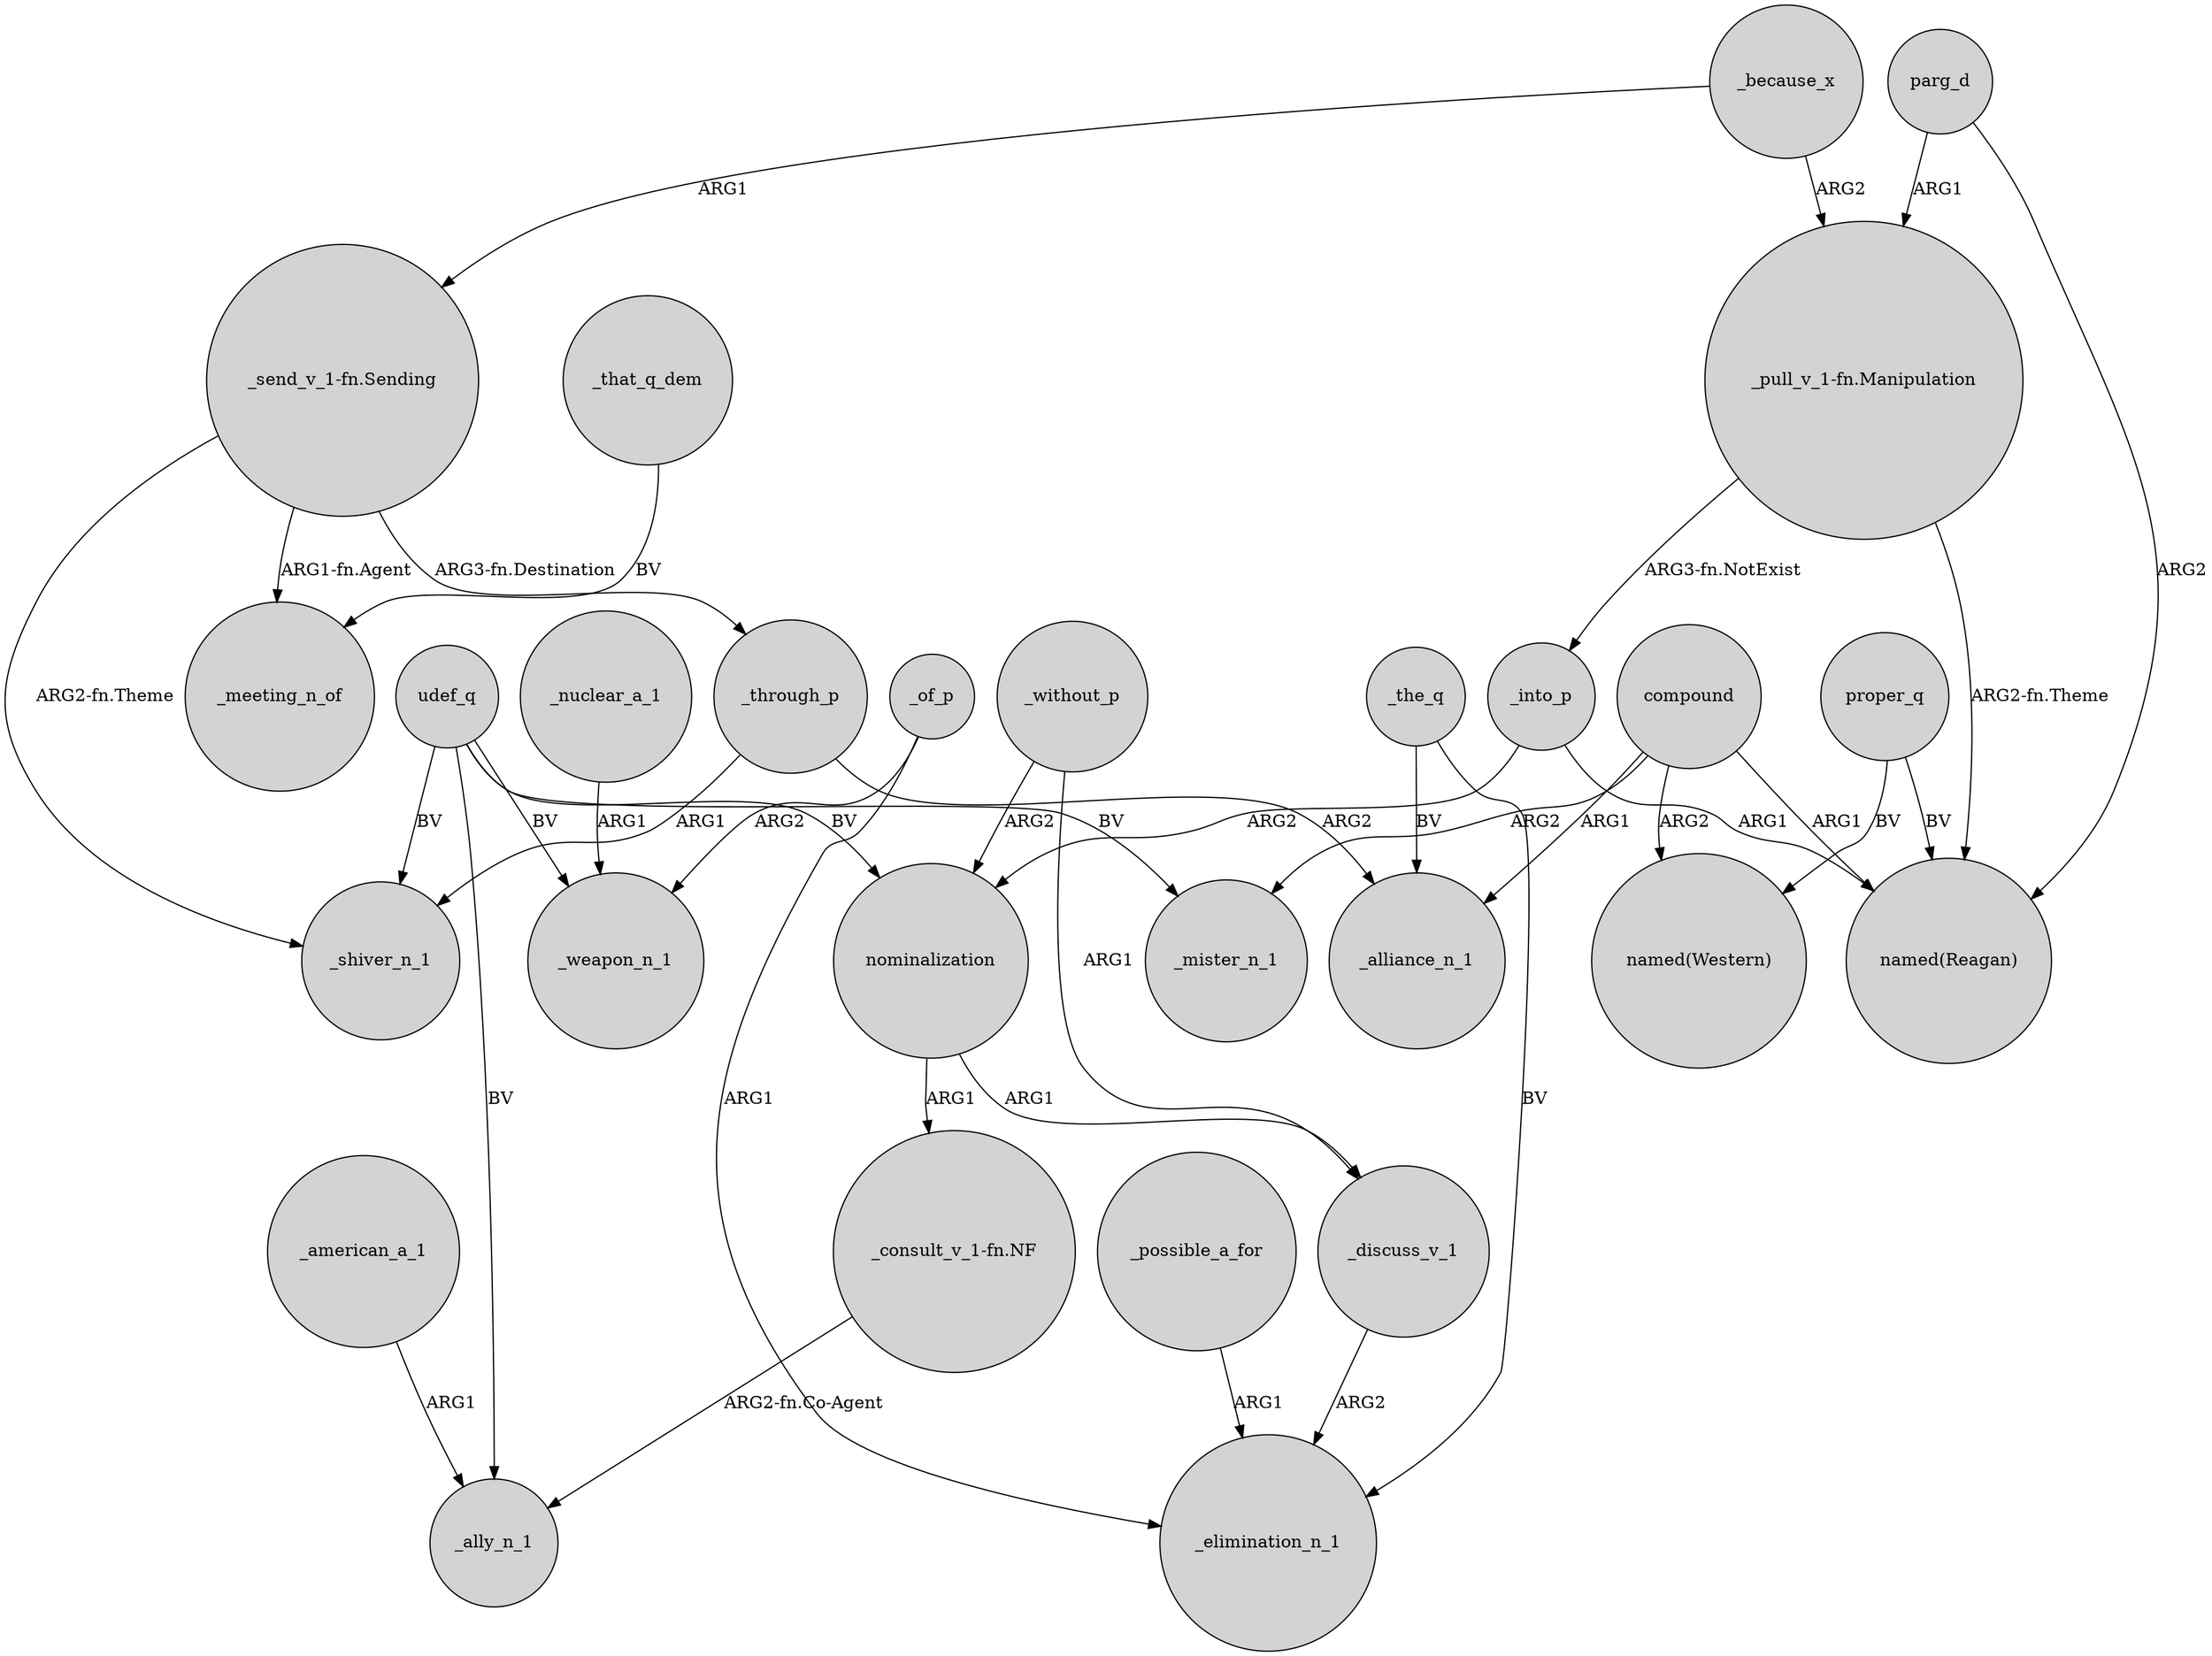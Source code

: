 digraph {
	node [shape=circle style=filled]
	"_send_v_1-fn.Sending" -> _meeting_n_of [label="ARG1-fn.Agent"]
	_into_p -> "named(Reagan)" [label=ARG1]
	"_consult_v_1-fn.NF" -> _ally_n_1 [label="ARG2-fn.Co-Agent"]
	compound -> "named(Reagan)" [label=ARG1]
	_nuclear_a_1 -> _weapon_n_1 [label=ARG1]
	_because_x -> "_pull_v_1-fn.Manipulation" [label=ARG2]
	_american_a_1 -> _ally_n_1 [label=ARG1]
	_without_p -> _discuss_v_1 [label=ARG1]
	_of_p -> _weapon_n_1 [label=ARG2]
	parg_d -> "named(Reagan)" [label=ARG2]
	udef_q -> _weapon_n_1 [label=BV]
	compound -> _mister_n_1 [label=ARG2]
	"_send_v_1-fn.Sending" -> _shiver_n_1 [label="ARG2-fn.Theme"]
	_into_p -> nominalization [label=ARG2]
	udef_q -> _mister_n_1 [label=BV]
	udef_q -> _shiver_n_1 [label=BV]
	_through_p -> _alliance_n_1 [label=ARG2]
	"_pull_v_1-fn.Manipulation" -> _into_p [label="ARG3-fn.NotExist"]
	_of_p -> _elimination_n_1 [label=ARG1]
	_possible_a_for -> _elimination_n_1 [label=ARG1]
	_that_q_dem -> _meeting_n_of [label=BV]
	"_send_v_1-fn.Sending" -> _through_p [label="ARG3-fn.Destination"]
	_because_x -> "_send_v_1-fn.Sending" [label=ARG1]
	nominalization -> _discuss_v_1 [label=ARG1]
	nominalization -> "_consult_v_1-fn.NF" [label=ARG1]
	udef_q -> nominalization [label=BV]
	udef_q -> _ally_n_1 [label=BV]
	proper_q -> "named(Western)" [label=BV]
	_without_p -> nominalization [label=ARG2]
	proper_q -> "named(Reagan)" [label=BV]
	_the_q -> _elimination_n_1 [label=BV]
	compound -> _alliance_n_1 [label=ARG1]
	_the_q -> _alliance_n_1 [label=BV]
	_through_p -> _shiver_n_1 [label=ARG1]
	parg_d -> "_pull_v_1-fn.Manipulation" [label=ARG1]
	_discuss_v_1 -> _elimination_n_1 [label=ARG2]
	"_pull_v_1-fn.Manipulation" -> "named(Reagan)" [label="ARG2-fn.Theme"]
	compound -> "named(Western)" [label=ARG2]
}
